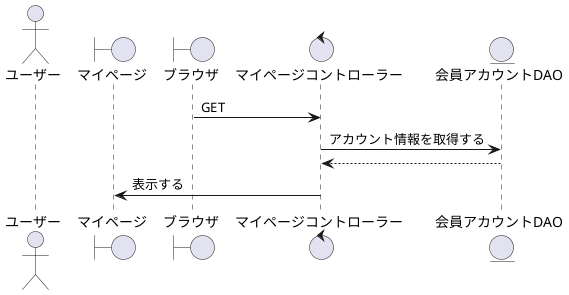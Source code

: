 @startuml マイページを表示

actor    "ユーザー" as account
boundary "マイページ" as Mypage
boundary "ブラウザ" as brz
control  "マイページコントローラー" as Acquisition_c
entity   "会員アカウントDAO" as Account

'-------------------------------------------------------------------------------------------

brz -> Acquisition_c : GET
Acquisition_c -> Account : アカウント情報を取得する
Acquisition_c <-- Account
Mypage <- Acquisition_c : 表示する

@enduml